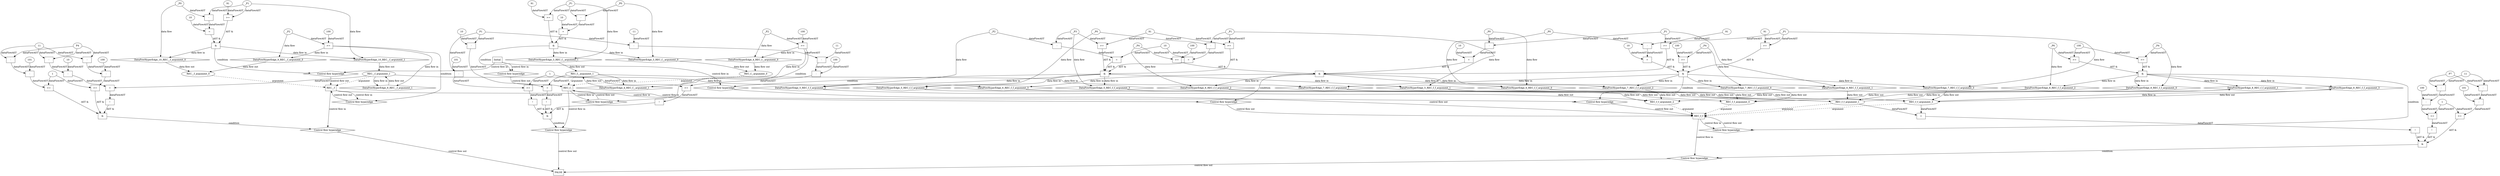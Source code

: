 digraph dag {
"REC__f" [label="REC__f" nodeName="REC__f" class=cfn  shape="rect"];
"REC_f_" [label="REC_f_" nodeName="REC_f_" class=cfn  shape="rect"];
"REC_f_f" [label="REC_f_f" nodeName="REC_f_f" class=cfn  shape="rect"];
FALSE [label="FALSE" nodeName=FALSE class=cfn  shape="rect"];
Initial [label="Initial" nodeName=Initial class=cfn  shape="rect"];
ControlFowHyperEdge_0 [label="Control flow hyperedge" nodeName=ControlFowHyperEdge_0 class=controlFlowHyperEdge shape="diamond"];
"REC_f_f" -> ControlFowHyperEdge_0 [label="control flow in"]
ControlFowHyperEdge_0 -> "FALSE" [label="control flow out"]
ControlFowHyperEdge_1 [label="Control flow hyperedge" nodeName=ControlFowHyperEdge_1 class=controlFlowHyperEdge shape="diamond"];
"REC_f_" -> ControlFowHyperEdge_1 [label="control flow in"]
ControlFowHyperEdge_1 -> "FALSE" [label="control flow out"]
ControlFowHyperEdge_2 [label="Control flow hyperedge" nodeName=ControlFowHyperEdge_2 class=controlFlowHyperEdge shape="diamond"];
"REC__f" -> ControlFowHyperEdge_2 [label="control flow in"]
ControlFowHyperEdge_2 -> "FALSE" [label="control flow out"]
ControlFowHyperEdge_3 [label="Control flow hyperedge" nodeName=ControlFowHyperEdge_3 class=controlFlowHyperEdge shape="diamond"];
"Initial" -> ControlFowHyperEdge_3 [label="control flow in"]
ControlFowHyperEdge_3 -> "REC_f_" [label="control flow out"]
ControlFowHyperEdge_4 [label="Control flow hyperedge" nodeName=ControlFowHyperEdge_4 class=controlFlowHyperEdge shape="diamond"];
"REC_f_" -> ControlFowHyperEdge_4 [label="control flow in"]
ControlFowHyperEdge_4 -> "REC_f_" [label="control flow out"]
ControlFowHyperEdge_5 [label="Control flow hyperedge" nodeName=ControlFowHyperEdge_5 class=controlFlowHyperEdge shape="diamond"];
"Initial" -> ControlFowHyperEdge_5 [label="control flow in"]
ControlFowHyperEdge_5 -> "REC_f_f" [label="control flow out"]
ControlFowHyperEdge_6 [label="Control flow hyperedge" nodeName=ControlFowHyperEdge_6 class=controlFlowHyperEdge shape="diamond"];
"REC__f" -> ControlFowHyperEdge_6 [label="control flow in"]
ControlFowHyperEdge_6 -> "REC_f_f" [label="control flow out"]
ControlFowHyperEdge_7 [label="Control flow hyperedge" nodeName=ControlFowHyperEdge_7 class=controlFlowHyperEdge shape="diamond"];
"REC_f_" -> ControlFowHyperEdge_7 [label="control flow in"]
ControlFowHyperEdge_7 -> "REC_f_f" [label="control flow out"]
ControlFowHyperEdge_8 [label="Control flow hyperedge" nodeName=ControlFowHyperEdge_8 class=controlFlowHyperEdge shape="diamond"];
"REC_f_f" -> ControlFowHyperEdge_8 [label="control flow in"]
ControlFowHyperEdge_8 -> "REC_f_f" [label="control flow out"]
ControlFowHyperEdge_9 [label="Control flow hyperedge" nodeName=ControlFowHyperEdge_9 class=controlFlowHyperEdge shape="diamond"];
"REC__f" -> ControlFowHyperEdge_9 [label="control flow in"]
ControlFowHyperEdge_9 -> "REC__f" [label="control flow out"]
ControlFowHyperEdge_10 [label="Control flow hyperedge" nodeName=ControlFowHyperEdge_10 class=controlFlowHyperEdge shape="diamond"];
"Initial" -> ControlFowHyperEdge_10 [label="control flow in"]
ControlFowHyperEdge_10 -> "REC__f" [label="control flow out"]
"REC_f_f_argument_0" [label="REC_f_f_argument_0" nodeName=argument0 class=argument  head="REC_f_f" shape="oval"];
"REC_f_f_argument_0" -> "REC_f_f"[label="argument" style="dashed"]
"REC_f_f_argument_1" [label="REC_f_f_argument_1" nodeName=argument1 class=argument  head="REC_f_f" shape="oval"];
"REC_f_f_argument_1" -> "REC_f_f"[label="argument" style="dashed"]
"REC_f_f_argument_2" [label="REC_f_f_argument_2" nodeName=argument2 class=argument  head="REC_f_f" shape="oval"];
"REC_f_f_argument_2" -> "REC_f_f"[label="argument" style="dashed"]
"REC_f_f_argument_3" [label="REC_f_f_argument_3" nodeName=argument3 class=argument  head="REC_f_f" shape="oval"];
"REC_f_f_argument_3" -> "REC_f_f"[label="argument" style="dashed"]
"REC_f__argument_0" [label="REC_f__argument_0" nodeName=argument0 class=argument  head="REC_f_" shape="oval"];
"REC_f__argument_0" -> "REC_f_"[label="argument" style="dashed"]
"REC_f__argument_1" [label="REC_f__argument_1" nodeName=argument1 class=argument  head="REC_f_" shape="oval"];
"REC_f__argument_1" -> "REC_f_"[label="argument" style="dashed"]
"REC__f_argument_0" [label="REC__f_argument_0" nodeName=argument0 class=argument  head="REC__f" shape="oval"];
"REC__f_argument_0" -> "REC__f"[label="argument" style="dashed"]
"REC__f_argument_1" [label="REC__f_argument_1" nodeName=argument1 class=argument  head="REC__f" shape="oval"];
"REC__f_argument_1" -> "REC__f"[label="argument" style="dashed"]

"xxxFALSE___REC_f_f_0xxx_and" [label="&" nodeName="xxxFALSE___REC_f_f_0xxx_and" class=Operator shape="rect"];
"xxxFALSE___REC_f_f_0xxxguard_0_node_0" [label="!" nodeName="xxxFALSE___REC_f_f_0xxxguard_0_node_0" class=Operator shape="rect"];
"xxxFALSE___REC_f_f_0xxxguard_0_node_1" [label="=" nodeName="xxxFALSE___REC_f_f_0xxxguard_0_node_1" class=Operator  shape="rect"];
"xxxFALSE___REC_f_f_0xxxguard_0_node_1" -> "xxxFALSE___REC_f_f_0xxxguard_0_node_0"[label="dataFlowAST"]
"REC_f_f_argument_1" -> "xxxFALSE___REC_f_f_0xxxguard_0_node_1"[label="dataFlowAST"]
"REC_f_f_argument_3" -> "xxxFALSE___REC_f_f_0xxxguard_0_node_1"[label="dataFlowAST"]

"xxxFALSE___REC_f_f_0xxxguard_0_node_0" -> "xxxFALSE___REC_f_f_0xxx_and" [label="AST &"];
"xxxFALSE___REC_f_f_0xxxguard1_node_0" [label=">=" nodeName="xxxFALSE___REC_f_f_0xxxguard1_node_0" class=Operator  shape="rect"];
"xxxFALSE___REC_f_f_0xxxguard1_node_1" [label="-" nodeName="xxxFALSE___REC_f_f_0xxxguard1_node_1" class= Operator shape="rect"];
"xxxFALSE___REC_f_f_0xxxguard1_node_2" [label="101" nodeName="xxxFALSE___REC_f_f_0xxxguard1_node_2" class=Literal ];
"xxxFALSE___REC_f_f_0xxxguard1_node_3" [label="-" nodeName="xxxFALSE___REC_f_f_0xxxguard1_node_3" class= Operator shape="rect"];
"xxxFALSE___REC_f_f_0xxxguard1_node_4" [label="P7" nodeName="xxxFALSE___REC_f_f_0xxxguard1_node_4" class=Constant ];
"xxxFALSE___REC_f_f_0xxxguard1_node_5" [label="11" nodeName="xxxFALSE___REC_f_f_0xxxguard1_node_5" class=Literal ];
"xxxFALSE___REC_f_f_0xxxguard1_node_6" [label="1" nodeName="xxxFALSE___REC_f_f_0xxxguard1_node_6" class=Literal ];
"xxxFALSE___REC_f_f_0xxxguard1_node_1" -> "xxxFALSE___REC_f_f_0xxxguard1_node_0"[label="dataFlowAST"]
"xxxFALSE___REC_f_f_0xxxguard1_node_6" -> "xxxFALSE___REC_f_f_0xxxguard1_node_0"[label="dataFlowAST"]
"xxxFALSE___REC_f_f_0xxxguard1_node_2" -> "xxxFALSE___REC_f_f_0xxxguard1_node_1"[label="dataFlowAST"]
"xxxFALSE___REC_f_f_0xxxguard1_node_3" -> "xxxFALSE___REC_f_f_0xxxguard1_node_1"[label="dataFlowAST"]
"xxxFALSE___REC_f_f_0xxxguard1_node_4" -> "xxxFALSE___REC_f_f_0xxxguard1_node_3"[label="dataFlowAST"]
"xxxFALSE___REC_f_f_0xxxguard1_node_5" -> "xxxFALSE___REC_f_f_0xxxguard1_node_3"[label="dataFlowAST"]

"xxxFALSE___REC_f_f_0xxxguard1_node_0" -> "xxxFALSE___REC_f_f_0xxx_and" [label="AST &"];
"xxxFALSE___REC_f_f_0xxxguard2_node_0" [label="!" nodeName="xxxFALSE___REC_f_f_0xxxguard2_node_0" class=Operator shape="rect"];
"xxxFALSE___REC_f_f_0xxxguard2_node_1" [label=">=" nodeName="xxxFALSE___REC_f_f_0xxxguard2_node_1" class=Operator  shape="rect"];
"xxxFALSE___REC_f_f_0xxxguard2_node_2" [label="-" nodeName="xxxFALSE___REC_f_f_0xxxguard2_node_2" class= Operator shape="rect"];
"xxxFALSE___REC_f_f_0xxxguard2_node_3" [label="-" nodeName="xxxFALSE___REC_f_f_0xxxguard2_node_3" class= Operator shape="rect"];
"xxxFALSE___REC_f_f_0xxxguard2_node_6" [label="100" nodeName="xxxFALSE___REC_f_f_0xxxguard2_node_6" class=Literal ];
"xxxFALSE___REC_f_f_0xxxguard2_node_1" -> "xxxFALSE___REC_f_f_0xxxguard2_node_0"[label="dataFlowAST"]
"xxxFALSE___REC_f_f_0xxxguard2_node_2" -> "xxxFALSE___REC_f_f_0xxxguard2_node_1"[label="dataFlowAST"]
"xxxFALSE___REC_f_f_0xxxguard1_node_6" -> "xxxFALSE___REC_f_f_0xxxguard2_node_1"[label="dataFlowAST"]
"xxxFALSE___REC_f_f_0xxxguard2_node_3" -> "xxxFALSE___REC_f_f_0xxxguard2_node_2"[label="dataFlowAST"]
"xxxFALSE___REC_f_f_0xxxguard2_node_6" -> "xxxFALSE___REC_f_f_0xxxguard2_node_2"[label="dataFlowAST"]
"xxxFALSE___REC_f_f_0xxxguard1_node_4" -> "xxxFALSE___REC_f_f_0xxxguard2_node_3"[label="dataFlowAST"]
"xxxFALSE___REC_f_f_0xxxguard1_node_5" -> "xxxFALSE___REC_f_f_0xxxguard2_node_3"[label="dataFlowAST"]

"xxxFALSE___REC_f_f_0xxxguard2_node_0" -> "xxxFALSE___REC_f_f_0xxx_and" [label="AST &"];
"xxxFALSE___REC_f_f_0xxx_and" -> "ControlFowHyperEdge_0" [label="condition"];
"xxxFALSE___REC_f__1xxx_and" [label="&" nodeName="xxxFALSE___REC_f__1xxx_and" class=Operator shape="rect"];
"xxxFALSE___REC_f__1xxxguard_0_node_0" [label="!" nodeName="xxxFALSE___REC_f__1xxxguard_0_node_0" class=Operator shape="rect"];
"xxxFALSE___REC_f__1xxxguard_0_node_1" [label="=" nodeName="xxxFALSE___REC_f__1xxxguard_0_node_1" class=Operator  shape="rect"];
"xxxFALSE___REC_f__1xxxguard_0_node_3" [label="-" nodeName="xxxFALSE___REC_f__1xxxguard_0_node_3" class= Operator shape="rect"];
"xxxFALSE___REC_f__1xxxguard_0_node_4" [label="P1" nodeName="xxxFALSE___REC_f__1xxxguard_0_node_4" class=Constant ];
"xxxFALSE___REC_f__1xxxguard_0_node_5" [label="10" nodeName="xxxFALSE___REC_f__1xxxguard_0_node_5" class=Literal ];
"xxxFALSE___REC_f__1xxxguard_0_node_1" -> "xxxFALSE___REC_f__1xxxguard_0_node_0"[label="dataFlowAST"]
"REC_f__argument_1" -> "xxxFALSE___REC_f__1xxxguard_0_node_1"[label="dataFlowAST"]
"xxxFALSE___REC_f__1xxxguard_0_node_3" -> "xxxFALSE___REC_f__1xxxguard_0_node_1"[label="dataFlowAST"]
"xxxFALSE___REC_f__1xxxguard_0_node_4" -> "xxxFALSE___REC_f__1xxxguard_0_node_3"[label="dataFlowAST"]
"xxxFALSE___REC_f__1xxxguard_0_node_5" -> "xxxFALSE___REC_f__1xxxguard_0_node_3"[label="dataFlowAST"]

"xxxFALSE___REC_f__1xxxguard_0_node_0" -> "xxxFALSE___REC_f__1xxx_and" [label="AST &"];
"xxxFALSE___REC_f__1xxxguard1_node_0" [label="!" nodeName="xxxFALSE___REC_f__1xxxguard1_node_0" class=Operator shape="rect"];
"xxxFALSE___REC_f__1xxxguard1_node_1" [label=">=" nodeName="xxxFALSE___REC_f__1xxxguard1_node_1" class=Operator  shape="rect"];
"xxxFALSE___REC_f__1xxxguard1_node_2" [label="-" nodeName="xxxFALSE___REC_f__1xxxguard1_node_2" class= Operator shape="rect"];
"xxxFALSE___REC_f__1xxxguard1_node_3" [label="101" nodeName="xxxFALSE___REC_f__1xxxguard1_node_3" class=Literal ];
"xxxFALSE___REC_f__1xxxguard1_node_5" [label="1" nodeName="xxxFALSE___REC_f__1xxxguard1_node_5" class=Literal ];
"xxxFALSE___REC_f__1xxxguard1_node_1" -> "xxxFALSE___REC_f__1xxxguard1_node_0"[label="dataFlowAST"]
"xxxFALSE___REC_f__1xxxguard1_node_2" -> "xxxFALSE___REC_f__1xxxguard1_node_1"[label="dataFlowAST"]
"xxxFALSE___REC_f__1xxxguard1_node_5" -> "xxxFALSE___REC_f__1xxxguard1_node_1"[label="dataFlowAST"]
"xxxFALSE___REC_f__1xxxguard1_node_3" -> "xxxFALSE___REC_f__1xxxguard1_node_2"[label="dataFlowAST"]
"xxxFALSE___REC_f__1xxxguard_0_node_4" -> "xxxFALSE___REC_f__1xxxguard1_node_2"[label="dataFlowAST"]

"xxxFALSE___REC_f__1xxxguard1_node_0" -> "xxxFALSE___REC_f__1xxx_and" [label="AST &"];
"xxxFALSE___REC_f__1xxxguard2_node_0" [label="!" nodeName="xxxFALSE___REC_f__1xxxguard2_node_0" class=Operator shape="rect"];
"xxxFALSE___REC_f__1xxxguard2_node_1" [label=">=" nodeName="xxxFALSE___REC_f__1xxxguard2_node_1" class=Operator  shape="rect"];
"xxxFALSE___REC_f__1xxxguard2_node_2" [label="-" nodeName="xxxFALSE___REC_f__1xxxguard2_node_2" class= Operator shape="rect"];
"xxxFALSE___REC_f__1xxxguard2_node_3" [label="-" nodeName="xxxFALSE___REC_f__1xxxguard2_node_3" class= Operator shape="rect"];
"xxxFALSE___REC_f__1xxxguard2_node_4" [label="-" nodeName="xxxFALSE___REC_f__1xxxguard2_node_4" class= Operator shape="rect"];
"xxxFALSE___REC_f__1xxxguard2_node_6" [label="-11" nodeName="xxxFALSE___REC_f__1xxxguard2_node_6" class=Literal ];
"xxxFALSE___REC_f__1xxxguard2_node_7" [label="11" nodeName="xxxFALSE___REC_f__1xxxguard2_node_7" class=Literal ];
"xxxFALSE___REC_f__1xxxguard2_node_8" [label="100" nodeName="xxxFALSE___REC_f__1xxxguard2_node_8" class=Literal ];
"xxxFALSE___REC_f__1xxxguard2_node_1" -> "xxxFALSE___REC_f__1xxxguard2_node_0"[label="dataFlowAST"]
"xxxFALSE___REC_f__1xxxguard2_node_2" -> "xxxFALSE___REC_f__1xxxguard2_node_1"[label="dataFlowAST"]
"xxxFALSE___REC_f__1xxxguard1_node_5" -> "xxxFALSE___REC_f__1xxxguard2_node_1"[label="dataFlowAST"]
"xxxFALSE___REC_f__1xxxguard2_node_3" -> "xxxFALSE___REC_f__1xxxguard2_node_2"[label="dataFlowAST"]
"xxxFALSE___REC_f__1xxxguard2_node_8" -> "xxxFALSE___REC_f__1xxxguard2_node_2"[label="dataFlowAST"]
"xxxFALSE___REC_f__1xxxguard2_node_4" -> "xxxFALSE___REC_f__1xxxguard2_node_3"[label="dataFlowAST"]
"xxxFALSE___REC_f__1xxxguard2_node_7" -> "xxxFALSE___REC_f__1xxxguard2_node_3"[label="dataFlowAST"]
"xxxFALSE___REC_f__1xxxguard_0_node_4" -> "xxxFALSE___REC_f__1xxxguard2_node_4"[label="dataFlowAST"]
"xxxFALSE___REC_f__1xxxguard2_node_6" -> "xxxFALSE___REC_f__1xxxguard2_node_4"[label="dataFlowAST"]

"xxxFALSE___REC_f__1xxxguard2_node_0" -> "xxxFALSE___REC_f__1xxx_and" [label="AST &"];
"xxxFALSE___REC_f__1xxx_and" -> "ControlFowHyperEdge_1" [label="condition"];
"xxxFALSE___REC__f_2xxx_and" [label="&" nodeName="xxxFALSE___REC__f_2xxx_and" class=Operator shape="rect"];
"xxxFALSE___REC__f_2xxxguard_0_node_0" [label="!" nodeName="xxxFALSE___REC__f_2xxxguard_0_node_0" class=Operator shape="rect"];
"xxxFALSE___REC__f_2xxxguard_0_node_1" [label="=" nodeName="xxxFALSE___REC__f_2xxxguard_0_node_1" class=Operator  shape="rect"];
"xxxFALSE___REC__f_2xxxguard_0_node_2" [label="-" nodeName="xxxFALSE___REC__f_2xxxguard_0_node_2" class= Operator shape="rect"];
"xxxFALSE___REC__f_2xxxguard_0_node_3" [label="-" nodeName="xxxFALSE___REC__f_2xxxguard_0_node_3" class= Operator shape="rect"];
"xxxFALSE___REC__f_2xxxguard_0_node_4" [label="P4" nodeName="xxxFALSE___REC__f_2xxxguard_0_node_4" class=Constant ];
"xxxFALSE___REC__f_2xxxguard_0_node_5" [label="11" nodeName="xxxFALSE___REC__f_2xxxguard_0_node_5" class=Literal ];
"xxxFALSE___REC__f_2xxxguard_0_node_6" [label="10" nodeName="xxxFALSE___REC__f_2xxxguard_0_node_6" class=Literal ];
"xxxFALSE___REC__f_2xxxguard_0_node_1" -> "xxxFALSE___REC__f_2xxxguard_0_node_0"[label="dataFlowAST"]
"xxxFALSE___REC__f_2xxxguard_0_node_2" -> "xxxFALSE___REC__f_2xxxguard_0_node_1"[label="dataFlowAST"]
"REC__f_argument_1" -> "xxxFALSE___REC__f_2xxxguard_0_node_1"[label="dataFlowAST"]
"xxxFALSE___REC__f_2xxxguard_0_node_3" -> "xxxFALSE___REC__f_2xxxguard_0_node_2"[label="dataFlowAST"]
"xxxFALSE___REC__f_2xxxguard_0_node_6" -> "xxxFALSE___REC__f_2xxxguard_0_node_2"[label="dataFlowAST"]
"xxxFALSE___REC__f_2xxxguard_0_node_4" -> "xxxFALSE___REC__f_2xxxguard_0_node_3"[label="dataFlowAST"]
"xxxFALSE___REC__f_2xxxguard_0_node_5" -> "xxxFALSE___REC__f_2xxxguard_0_node_3"[label="dataFlowAST"]

"xxxFALSE___REC__f_2xxxguard_0_node_0" -> "xxxFALSE___REC__f_2xxx_and" [label="AST &"];
"xxxFALSE___REC__f_2xxxguard1_node_0" [label=">=" nodeName="xxxFALSE___REC__f_2xxxguard1_node_0" class=Operator  shape="rect"];
"xxxFALSE___REC__f_2xxxguard1_node_1" [label="-" nodeName="xxxFALSE___REC__f_2xxxguard1_node_1" class= Operator shape="rect"];
"xxxFALSE___REC__f_2xxxguard1_node_2" [label="101" nodeName="xxxFALSE___REC__f_2xxxguard1_node_2" class=Literal ];
"xxxFALSE___REC__f_2xxxguard1_node_3" [label="-" nodeName="xxxFALSE___REC__f_2xxxguard1_node_3" class= Operator shape="rect"];
"xxxFALSE___REC__f_2xxxguard1_node_6" [label="1" nodeName="xxxFALSE___REC__f_2xxxguard1_node_6" class=Literal ];
"xxxFALSE___REC__f_2xxxguard1_node_1" -> "xxxFALSE___REC__f_2xxxguard1_node_0"[label="dataFlowAST"]
"xxxFALSE___REC__f_2xxxguard1_node_6" -> "xxxFALSE___REC__f_2xxxguard1_node_0"[label="dataFlowAST"]
"xxxFALSE___REC__f_2xxxguard1_node_2" -> "xxxFALSE___REC__f_2xxxguard1_node_1"[label="dataFlowAST"]
"xxxFALSE___REC__f_2xxxguard1_node_3" -> "xxxFALSE___REC__f_2xxxguard1_node_1"[label="dataFlowAST"]
"xxxFALSE___REC__f_2xxxguard_0_node_4" -> "xxxFALSE___REC__f_2xxxguard1_node_3"[label="dataFlowAST"]
"xxxFALSE___REC__f_2xxxguard_0_node_5" -> "xxxFALSE___REC__f_2xxxguard1_node_3"[label="dataFlowAST"]

"xxxFALSE___REC__f_2xxxguard1_node_0" -> "xxxFALSE___REC__f_2xxx_and" [label="AST &"];
"xxxFALSE___REC__f_2xxxguard2_node_0" [label=">=" nodeName="xxxFALSE___REC__f_2xxxguard2_node_0" class=Operator  shape="rect"];
"xxxFALSE___REC__f_2xxxguard2_node_1" [label="-" nodeName="xxxFALSE___REC__f_2xxxguard2_node_1" class= Operator shape="rect"];
"xxxFALSE___REC__f_2xxxguard2_node_2" [label="-" nodeName="xxxFALSE___REC__f_2xxxguard2_node_2" class= Operator shape="rect"];
"xxxFALSE___REC__f_2xxxguard2_node_5" [label="100" nodeName="xxxFALSE___REC__f_2xxxguard2_node_5" class=Literal ];
"xxxFALSE___REC__f_2xxxguard2_node_1" -> "xxxFALSE___REC__f_2xxxguard2_node_0"[label="dataFlowAST"]
"xxxFALSE___REC__f_2xxxguard1_node_6" -> "xxxFALSE___REC__f_2xxxguard2_node_0"[label="dataFlowAST"]
"xxxFALSE___REC__f_2xxxguard2_node_2" -> "xxxFALSE___REC__f_2xxxguard2_node_1"[label="dataFlowAST"]
"xxxFALSE___REC__f_2xxxguard2_node_5" -> "xxxFALSE___REC__f_2xxxguard2_node_1"[label="dataFlowAST"]
"xxxFALSE___REC__f_2xxxguard_0_node_4" -> "xxxFALSE___REC__f_2xxxguard2_node_2"[label="dataFlowAST"]
"xxxFALSE___REC__f_2xxxguard_0_node_5" -> "xxxFALSE___REC__f_2xxxguard2_node_2"[label="dataFlowAST"]

"xxxFALSE___REC__f_2xxxguard2_node_0" -> "xxxFALSE___REC__f_2xxx_and" [label="AST &"];
"xxxFALSE___REC__f_2xxx_and" -> "ControlFowHyperEdge_2" [label="condition"];
"xxxREC_f____Initial_3xxx_and" [label="&" nodeName="xxxREC_f____Initial_3xxx_and" class=Operator shape="rect"];
"xxxREC_f____Initial_3xxxguard_0_node_0" [label=">=" nodeName="xxxREC_f____Initial_3xxxguard_0_node_0" class=Operator  shape="rect"];
"xxxREC_f____Initial_3xxxguard_0_node_2" [label="91" nodeName="xxxREC_f____Initial_3xxxguard_0_node_2" class=Literal ];
"xxxREC_f____Initial_3xxxdataFlow1_node_0" -> "xxxREC_f____Initial_3xxxguard_0_node_0"[label="dataFlowAST"]
"xxxREC_f____Initial_3xxxguard_0_node_2" -> "xxxREC_f____Initial_3xxxguard_0_node_0"[label="dataFlowAST"]

"xxxREC_f____Initial_3xxxguard_0_node_0" -> "xxxREC_f____Initial_3xxx_and" [label="AST &"];
"xxxREC_f____Initial_3xxxguard1_node_0" [label="=" nodeName="xxxREC_f____Initial_3xxxguard1_node_0" class=Operator  shape="rect"];
"xxxREC_f____Initial_3xxxguard1_node_1" [label="-" nodeName="xxxREC_f____Initial_3xxxguard1_node_1" class= Operator shape="rect"];
"xxxREC_f____Initial_3xxxguard1_node_4" [label="10" nodeName="xxxREC_f____Initial_3xxxguard1_node_4" class=Literal ];
"xxxREC_f____Initial_3xxxguard1_node_1" -> "xxxREC_f____Initial_3xxxguard1_node_0"[label="dataFlowAST"]
"xxxREC_f____Initial_3xxxguard1_node_4" -> "xxxREC_f____Initial_3xxxguard1_node_0"[label="dataFlowAST"]
"xxxREC_f____Initial_3xxxdataFlow_0_node_0" -> "xxxREC_f____Initial_3xxxguard1_node_1"[label="dataFlowAST"]
"xxxREC_f____Initial_3xxxdataFlow1_node_0" -> "xxxREC_f____Initial_3xxxguard1_node_1"[label="dataFlowAST"]

"xxxREC_f____Initial_3xxxguard1_node_0" -> "xxxREC_f____Initial_3xxx_and" [label="AST &"];
"xxxREC_f____Initial_3xxx_and" -> "ControlFowHyperEdge_3" [label="condition"];
"xxxREC_f____Initial_3xxxdataFlow_0_node_0" [label="_P0" nodeName="xxxREC_f____Initial_3xxxdataFlow_0_node_0" class=Constant ];

"xxxREC_f____Initial_3xxxdataFlow_0_node_0" -> "DataFowHyperEdge_3_REC_f__argument_0" [label="data flow"];
"xxxREC_f____Initial_3xxxdataFlow1_node_0" [label="_P1" nodeName="xxxREC_f____Initial_3xxxdataFlow1_node_0" class=Constant ];

"xxxREC_f____Initial_3xxxdataFlow1_node_0" -> "DataFowHyperEdge_3_REC_f__argument_1" [label="data flow"];
"xxxREC_f____REC_f__4xxxguard_0_node_0" [label=">=" nodeName="xxxREC_f____REC_f__4xxxguard_0_node_0" class=Operator  shape="rect"];
"xxxREC_f____REC_f__4xxxguard_0_node_1" [label="100" nodeName="xxxREC_f____REC_f__4xxxguard_0_node_1" class=Literal ];
"xxxREC_f____REC_f__4xxxguard_0_node_1" -> "xxxREC_f____REC_f__4xxxguard_0_node_0"[label="dataFlowAST"]
"xxxREC_f____REC_f__4xxxdataFlow_0_node_0" -> "xxxREC_f____REC_f__4xxxguard_0_node_0"[label="dataFlowAST"]

"xxxREC_f____REC_f__4xxxguard_0_node_0" -> "ControlFowHyperEdge_4" [label="condition"];
"xxxREC_f____REC_f__4xxxdataFlow_0_node_0" [label="_P2" nodeName="xxxREC_f____REC_f__4xxxdataFlow_0_node_0" class=Constant ];

"xxxREC_f____REC_f__4xxxdataFlow_0_node_0" -> "DataFowHyperEdge_4_REC_f__argument_0" [label="data flow"];
"xxxREC_f_f___Initial_5xxx_and" [label="&" nodeName="xxxREC_f_f___Initial_5xxx_and" class=Operator shape="rect"];
"xxxREC_f_f___Initial_5xxxguard_0_node_0" [label=">=" nodeName="xxxREC_f_f___Initial_5xxxguard_0_node_0" class=Operator  shape="rect"];
"xxxREC_f_f___Initial_5xxxguard_0_node_2" [label="91" nodeName="xxxREC_f_f___Initial_5xxxguard_0_node_2" class=Literal ];
"xxxREC_f_f___Initial_5xxxdataFlow3_node_0" -> "xxxREC_f_f___Initial_5xxxguard_0_node_0"[label="dataFlowAST"]
"xxxREC_f_f___Initial_5xxxguard_0_node_2" -> "xxxREC_f_f___Initial_5xxxguard_0_node_0"[label="dataFlowAST"]

"xxxREC_f_f___Initial_5xxxguard_0_node_0" -> "xxxREC_f_f___Initial_5xxx_and" [label="AST &"];
"xxxREC_f_f___Initial_5xxxguard1_node_0" [label=">=" nodeName="xxxREC_f_f___Initial_5xxxguard1_node_0" class=Operator  shape="rect"];
"xxxREC_f_f___Initial_5xxxdataFlow1_node_0" -> "xxxREC_f_f___Initial_5xxxguard1_node_0"[label="dataFlowAST"]
"xxxREC_f_f___Initial_5xxxguard_0_node_2" -> "xxxREC_f_f___Initial_5xxxguard1_node_0"[label="dataFlowAST"]

"xxxREC_f_f___Initial_5xxxguard1_node_0" -> "xxxREC_f_f___Initial_5xxx_and" [label="AST &"];
"xxxREC_f_f___Initial_5xxxguard2_node_0" [label="=" nodeName="xxxREC_f_f___Initial_5xxxguard2_node_0" class=Operator  shape="rect"];
"xxxREC_f_f___Initial_5xxxguard2_node_1" [label="-" nodeName="xxxREC_f_f___Initial_5xxxguard2_node_1" class= Operator shape="rect"];
"xxxREC_f_f___Initial_5xxxguard2_node_4" [label="10" nodeName="xxxREC_f_f___Initial_5xxxguard2_node_4" class=Literal ];
"xxxREC_f_f___Initial_5xxxguard2_node_1" -> "xxxREC_f_f___Initial_5xxxguard2_node_0"[label="dataFlowAST"]
"xxxREC_f_f___Initial_5xxxguard2_node_4" -> "xxxREC_f_f___Initial_5xxxguard2_node_0"[label="dataFlowAST"]
"xxxREC_f_f___Initial_5xxxdataFlow_0_node_0" -> "xxxREC_f_f___Initial_5xxxguard2_node_1"[label="dataFlowAST"]
"xxxREC_f_f___Initial_5xxxdataFlow1_node_0" -> "xxxREC_f_f___Initial_5xxxguard2_node_1"[label="dataFlowAST"]

"xxxREC_f_f___Initial_5xxxguard2_node_0" -> "xxxREC_f_f___Initial_5xxx_and" [label="AST &"];
"xxxREC_f_f___Initial_5xxxguard3_node_0" [label="=" nodeName="xxxREC_f_f___Initial_5xxxguard3_node_0" class=Operator  shape="rect"];
"xxxREC_f_f___Initial_5xxxguard3_node_1" [label="-" nodeName="xxxREC_f_f___Initial_5xxxguard3_node_1" class= Operator shape="rect"];
"xxxREC_f_f___Initial_5xxxguard3_node_1" -> "xxxREC_f_f___Initial_5xxxguard3_node_0"[label="dataFlowAST"]
"xxxREC_f_f___Initial_5xxxguard2_node_4" -> "xxxREC_f_f___Initial_5xxxguard3_node_0"[label="dataFlowAST"]
"xxxREC_f_f___Initial_5xxxdataFlow2_node_0" -> "xxxREC_f_f___Initial_5xxxguard3_node_1"[label="dataFlowAST"]
"xxxREC_f_f___Initial_5xxxdataFlow3_node_0" -> "xxxREC_f_f___Initial_5xxxguard3_node_1"[label="dataFlowAST"]

"xxxREC_f_f___Initial_5xxxguard3_node_0" -> "xxxREC_f_f___Initial_5xxx_and" [label="AST &"];
"xxxREC_f_f___Initial_5xxx_and" -> "ControlFowHyperEdge_5" [label="condition"];
"xxxREC_f_f___Initial_5xxxdataFlow_0_node_0" [label="_P0" nodeName="xxxREC_f_f___Initial_5xxxdataFlow_0_node_0" class=Constant ];

"xxxREC_f_f___Initial_5xxxdataFlow_0_node_0" -> "DataFowHyperEdge_5_REC_f_f_argument_0" [label="data flow"];
"xxxREC_f_f___Initial_5xxxdataFlow1_node_0" [label="_P1" nodeName="xxxREC_f_f___Initial_5xxxdataFlow1_node_0" class=Constant ];

"xxxREC_f_f___Initial_5xxxdataFlow1_node_0" -> "DataFowHyperEdge_5_REC_f_f_argument_1" [label="data flow"];
"xxxREC_f_f___Initial_5xxxdataFlow2_node_0" [label="_P2" nodeName="xxxREC_f_f___Initial_5xxxdataFlow2_node_0" class=Constant ];

"xxxREC_f_f___Initial_5xxxdataFlow2_node_0" -> "DataFowHyperEdge_5_REC_f_f_argument_2" [label="data flow"];
"xxxREC_f_f___Initial_5xxxdataFlow3_node_0" [label="_P3" nodeName="xxxREC_f_f___Initial_5xxxdataFlow3_node_0" class=Constant ];

"xxxREC_f_f___Initial_5xxxdataFlow3_node_0" -> "DataFowHyperEdge_5_REC_f_f_argument_3" [label="data flow"];
"xxxREC_f_f___REC__f_6xxx_and" [label="&" nodeName="xxxREC_f_f___REC__f_6xxx_and" class=Operator shape="rect"];
"xxxREC_f_f___REC__f_6xxxguard_0_node_0" [label=">=" nodeName="xxxREC_f_f___REC__f_6xxxguard_0_node_0" class=Operator  shape="rect"];
"xxxREC_f_f___REC__f_6xxxguard_0_node_1" [label="100" nodeName="xxxREC_f_f___REC__f_6xxxguard_0_node_1" class=Literal ];
"xxxREC_f_f___REC__f_6xxxguard_0_node_1" -> "xxxREC_f_f___REC__f_6xxxguard_0_node_0"[label="dataFlowAST"]
"xxxREC_f_f___REC__f_6xxxdataFlow2_node_0" -> "xxxREC_f_f___REC__f_6xxxguard_0_node_0"[label="dataFlowAST"]

"xxxREC_f_f___REC__f_6xxxguard_0_node_0" -> "xxxREC_f_f___REC__f_6xxx_and" [label="AST &"];
"xxxREC_f_f___REC__f_6xxxguard1_node_0" [label=">=" nodeName="xxxREC_f_f___REC__f_6xxxguard1_node_0" class=Operator  shape="rect"];
"xxxREC_f_f___REC__f_6xxxguard1_node_2" [label="91" nodeName="xxxREC_f_f___REC__f_6xxxguard1_node_2" class=Literal ];
"xxxREC_f_f___REC__f_6xxxdataFlow1_node_0" -> "xxxREC_f_f___REC__f_6xxxguard1_node_0"[label="dataFlowAST"]
"xxxREC_f_f___REC__f_6xxxguard1_node_2" -> "xxxREC_f_f___REC__f_6xxxguard1_node_0"[label="dataFlowAST"]

"xxxREC_f_f___REC__f_6xxxguard1_node_0" -> "xxxREC_f_f___REC__f_6xxx_and" [label="AST &"];
"xxxREC_f_f___REC__f_6xxxguard2_node_0" [label="=" nodeName="xxxREC_f_f___REC__f_6xxxguard2_node_0" class=Operator  shape="rect"];
"xxxREC_f_f___REC__f_6xxxguard2_node_1" [label="-" nodeName="xxxREC_f_f___REC__f_6xxxguard2_node_1" class= Operator shape="rect"];
"xxxREC_f_f___REC__f_6xxxguard2_node_4" [label="10" nodeName="xxxREC_f_f___REC__f_6xxxguard2_node_4" class=Literal ];
"xxxREC_f_f___REC__f_6xxxguard2_node_1" -> "xxxREC_f_f___REC__f_6xxxguard2_node_0"[label="dataFlowAST"]
"xxxREC_f_f___REC__f_6xxxguard2_node_4" -> "xxxREC_f_f___REC__f_6xxxguard2_node_0"[label="dataFlowAST"]
"xxxREC_f_f___REC__f_6xxxdataFlow_0_node_0" -> "xxxREC_f_f___REC__f_6xxxguard2_node_1"[label="dataFlowAST"]
"xxxREC_f_f___REC__f_6xxxdataFlow1_node_0" -> "xxxREC_f_f___REC__f_6xxxguard2_node_1"[label="dataFlowAST"]

"xxxREC_f_f___REC__f_6xxxguard2_node_0" -> "xxxREC_f_f___REC__f_6xxx_and" [label="AST &"];
"xxxREC_f_f___REC__f_6xxx_and" -> "ControlFowHyperEdge_6" [label="condition"];
"xxxREC_f_f___REC__f_6xxxdataFlow_0_node_0" [label="_P0" nodeName="xxxREC_f_f___REC__f_6xxxdataFlow_0_node_0" class=Constant ];

"xxxREC_f_f___REC__f_6xxxdataFlow_0_node_0" -> "DataFowHyperEdge_6_REC_f_f_argument_0" [label="data flow"];
"xxxREC_f_f___REC__f_6xxxdataFlow1_node_0" [label="_P1" nodeName="xxxREC_f_f___REC__f_6xxxdataFlow1_node_0" class=Constant ];

"xxxREC_f_f___REC__f_6xxxdataFlow1_node_0" -> "DataFowHyperEdge_6_REC_f_f_argument_1" [label="data flow"];
"xxxREC_f_f___REC__f_6xxxdataFlow2_node_0" [label="_P4" nodeName="xxxREC_f_f___REC__f_6xxxdataFlow2_node_0" class=Constant ];

"xxxREC_f_f___REC__f_6xxxdataFlow2_node_0" -> "DataFowHyperEdge_6_REC_f_f_argument_2" [label="data flow"];
"xxxREC_f_f___REC_f__7xxx_and" [label="&" nodeName="xxxREC_f_f___REC_f__7xxx_and" class=Operator shape="rect"];
"xxxREC_f_f___REC_f__7xxxguard_0_node_0" [label=">=" nodeName="xxxREC_f_f___REC_f__7xxxguard_0_node_0" class=Operator  shape="rect"];
"xxxREC_f_f___REC_f__7xxxguard_0_node_2" [label="91" nodeName="xxxREC_f_f___REC_f__7xxxguard_0_node_2" class=Literal ];
"xxxREC_f_f___REC_f__7xxxdataFlow2_node_0" -> "xxxREC_f_f___REC_f__7xxxguard_0_node_0"[label="dataFlowAST"]
"xxxREC_f_f___REC_f__7xxxguard_0_node_2" -> "xxxREC_f_f___REC_f__7xxxguard_0_node_0"[label="dataFlowAST"]

"xxxREC_f_f___REC_f__7xxxguard_0_node_0" -> "xxxREC_f_f___REC_f__7xxx_and" [label="AST &"];
"xxxREC_f_f___REC_f__7xxxguard1_node_0" [label=">=" nodeName="xxxREC_f_f___REC_f__7xxxguard1_node_0" class=Operator  shape="rect"];
"xxxREC_f_f___REC_f__7xxxguard1_node_1" [label="100" nodeName="xxxREC_f_f___REC_f__7xxxguard1_node_1" class=Literal ];
"xxxREC_f_f___REC_f__7xxxguard1_node_1" -> "xxxREC_f_f___REC_f__7xxxguard1_node_0"[label="dataFlowAST"]
"xxxREC_f_f___REC_f__7xxxdataFlow_0_node_0" -> "xxxREC_f_f___REC_f__7xxxguard1_node_0"[label="dataFlowAST"]

"xxxREC_f_f___REC_f__7xxxguard1_node_0" -> "xxxREC_f_f___REC_f__7xxx_and" [label="AST &"];
"xxxREC_f_f___REC_f__7xxxguard2_node_0" [label="=" nodeName="xxxREC_f_f___REC_f__7xxxguard2_node_0" class=Operator  shape="rect"];
"xxxREC_f_f___REC_f__7xxxguard2_node_1" [label="-" nodeName="xxxREC_f_f___REC_f__7xxxguard2_node_1" class= Operator shape="rect"];
"xxxREC_f_f___REC_f__7xxxguard2_node_4" [label="10" nodeName="xxxREC_f_f___REC_f__7xxxguard2_node_4" class=Literal ];
"xxxREC_f_f___REC_f__7xxxguard2_node_1" -> "xxxREC_f_f___REC_f__7xxxguard2_node_0"[label="dataFlowAST"]
"xxxREC_f_f___REC_f__7xxxguard2_node_4" -> "xxxREC_f_f___REC_f__7xxxguard2_node_0"[label="dataFlowAST"]
"xxxREC_f_f___REC_f__7xxxdataFlow1_node_0" -> "xxxREC_f_f___REC_f__7xxxguard2_node_1"[label="dataFlowAST"]
"xxxREC_f_f___REC_f__7xxxdataFlow2_node_0" -> "xxxREC_f_f___REC_f__7xxxguard2_node_1"[label="dataFlowAST"]

"xxxREC_f_f___REC_f__7xxxguard2_node_0" -> "xxxREC_f_f___REC_f__7xxx_and" [label="AST &"];
"xxxREC_f_f___REC_f__7xxx_and" -> "ControlFowHyperEdge_7" [label="condition"];
"xxxREC_f_f___REC_f__7xxxdataFlow_0_node_0" [label="_P4" nodeName="xxxREC_f_f___REC_f__7xxxdataFlow_0_node_0" class=Constant ];

"xxxREC_f_f___REC_f__7xxxdataFlow_0_node_0" -> "DataFowHyperEdge_7_REC_f_f_argument_0" [label="data flow"];
"xxxREC_f_f___REC_f__7xxxdataFlow1_node_0" [label="_P0" nodeName="xxxREC_f_f___REC_f__7xxxdataFlow1_node_0" class=Constant ];

"xxxREC_f_f___REC_f__7xxxdataFlow1_node_0" -> "DataFowHyperEdge_7_REC_f_f_argument_2" [label="data flow"];
"xxxREC_f_f___REC_f__7xxxdataFlow2_node_0" [label="_P1" nodeName="xxxREC_f_f___REC_f__7xxxdataFlow2_node_0" class=Constant ];

"xxxREC_f_f___REC_f__7xxxdataFlow2_node_0" -> "DataFowHyperEdge_7_REC_f_f_argument_3" [label="data flow"];
"xxxREC_f_f___REC_f_f_8xxx_and" [label="&" nodeName="xxxREC_f_f___REC_f_f_8xxx_and" class=Operator shape="rect"];
"xxxREC_f_f___REC_f_f_8xxxguard_0_node_0" [label=">=" nodeName="xxxREC_f_f___REC_f_f_8xxxguard_0_node_0" class=Operator  shape="rect"];
"xxxREC_f_f___REC_f_f_8xxxguard_0_node_1" [label="100" nodeName="xxxREC_f_f___REC_f_f_8xxxguard_0_node_1" class=Literal ];
"xxxREC_f_f___REC_f_f_8xxxguard_0_node_1" -> "xxxREC_f_f___REC_f_f_8xxxguard_0_node_0"[label="dataFlowAST"]
"xxxREC_f_f___REC_f_f_8xxxdataFlow1_node_0" -> "xxxREC_f_f___REC_f_f_8xxxguard_0_node_0"[label="dataFlowAST"]

"xxxREC_f_f___REC_f_f_8xxxguard_0_node_0" -> "xxxREC_f_f___REC_f_f_8xxx_and" [label="AST &"];
"xxxREC_f_f___REC_f_f_8xxxguard1_node_0" [label=">=" nodeName="xxxREC_f_f___REC_f_f_8xxxguard1_node_0" class=Operator  shape="rect"];
"xxxREC_f_f___REC_f_f_8xxxguard_0_node_1" -> "xxxREC_f_f___REC_f_f_8xxxguard1_node_0"[label="dataFlowAST"]
"xxxREC_f_f___REC_f_f_8xxxdataFlow_0_node_0" -> "xxxREC_f_f___REC_f_f_8xxxguard1_node_0"[label="dataFlowAST"]

"xxxREC_f_f___REC_f_f_8xxxguard1_node_0" -> "xxxREC_f_f___REC_f_f_8xxx_and" [label="AST &"];
"xxxREC_f_f___REC_f_f_8xxx_and" -> "ControlFowHyperEdge_8" [label="condition"];
"xxxREC_f_f___REC_f_f_8xxxdataFlow_0_node_0" [label="_P4" nodeName="xxxREC_f_f___REC_f_f_8xxxdataFlow_0_node_0" class=Constant ];

"xxxREC_f_f___REC_f_f_8xxxdataFlow_0_node_0" -> "DataFowHyperEdge_8_REC_f_f_argument_0" [label="data flow"];
"xxxREC_f_f___REC_f_f_8xxxdataFlow1_node_0" [label="_P6" nodeName="xxxREC_f_f___REC_f_f_8xxxdataFlow1_node_0" class=Constant ];

"xxxREC_f_f___REC_f_f_8xxxdataFlow1_node_0" -> "DataFowHyperEdge_8_REC_f_f_argument_2" [label="data flow"];
"xxxREC__f___REC__f_9xxxguard_0_node_0" [label=">=" nodeName="xxxREC__f___REC__f_9xxxguard_0_node_0" class=Operator  shape="rect"];
"xxxREC__f___REC__f_9xxxguard_0_node_1" [label="100" nodeName="xxxREC__f___REC__f_9xxxguard_0_node_1" class=Literal ];
"xxxREC__f___REC__f_9xxxguard_0_node_1" -> "xxxREC__f___REC__f_9xxxguard_0_node_0"[label="dataFlowAST"]
"xxxREC__f___REC__f_9xxxdataFlow_0_node_0" -> "xxxREC__f___REC__f_9xxxguard_0_node_0"[label="dataFlowAST"]

"xxxREC__f___REC__f_9xxxguard_0_node_0" -> "ControlFowHyperEdge_9" [label="condition"];
"xxxREC__f___REC__f_9xxxdataFlow_0_node_0" [label="_P2" nodeName="xxxREC__f___REC__f_9xxxdataFlow_0_node_0" class=Constant ];

"xxxREC__f___REC__f_9xxxdataFlow_0_node_0" -> "DataFowHyperEdge_9_REC__f_argument_0" [label="data flow"];
"xxxREC__f___Initial_10xxx_and" [label="&" nodeName="xxxREC__f___Initial_10xxx_and" class=Operator shape="rect"];
"xxxREC__f___Initial_10xxxguard_0_node_0" [label=">=" nodeName="xxxREC__f___Initial_10xxxguard_0_node_0" class=Operator  shape="rect"];
"xxxREC__f___Initial_10xxxguard_0_node_2" [label="91" nodeName="xxxREC__f___Initial_10xxxguard_0_node_2" class=Literal ];
"xxxREC__f___Initial_10xxxdataFlow1_node_0" -> "xxxREC__f___Initial_10xxxguard_0_node_0"[label="dataFlowAST"]
"xxxREC__f___Initial_10xxxguard_0_node_2" -> "xxxREC__f___Initial_10xxxguard_0_node_0"[label="dataFlowAST"]

"xxxREC__f___Initial_10xxxguard_0_node_0" -> "xxxREC__f___Initial_10xxx_and" [label="AST &"];
"xxxREC__f___Initial_10xxxguard1_node_0" [label="=" nodeName="xxxREC__f___Initial_10xxxguard1_node_0" class=Operator  shape="rect"];
"xxxREC__f___Initial_10xxxguard1_node_1" [label="-" nodeName="xxxREC__f___Initial_10xxxguard1_node_1" class= Operator shape="rect"];
"xxxREC__f___Initial_10xxxguard1_node_4" [label="10" nodeName="xxxREC__f___Initial_10xxxguard1_node_4" class=Literal ];
"xxxREC__f___Initial_10xxxguard1_node_1" -> "xxxREC__f___Initial_10xxxguard1_node_0"[label="dataFlowAST"]
"xxxREC__f___Initial_10xxxguard1_node_4" -> "xxxREC__f___Initial_10xxxguard1_node_0"[label="dataFlowAST"]
"xxxREC__f___Initial_10xxxdataFlow_0_node_0" -> "xxxREC__f___Initial_10xxxguard1_node_1"[label="dataFlowAST"]
"xxxREC__f___Initial_10xxxdataFlow1_node_0" -> "xxxREC__f___Initial_10xxxguard1_node_1"[label="dataFlowAST"]

"xxxREC__f___Initial_10xxxguard1_node_0" -> "xxxREC__f___Initial_10xxx_and" [label="AST &"];
"xxxREC__f___Initial_10xxx_and" -> "ControlFowHyperEdge_10" [label="condition"];
"xxxREC__f___Initial_10xxxdataFlow_0_node_0" [label="_P0" nodeName="xxxREC__f___Initial_10xxxdataFlow_0_node_0" class=Constant ];

"xxxREC__f___Initial_10xxxdataFlow_0_node_0" -> "DataFowHyperEdge_10_REC__f_argument_0" [label="data flow"];
"xxxREC__f___Initial_10xxxdataFlow1_node_0" [label="_P1" nodeName="xxxREC__f___Initial_10xxxdataFlow1_node_0" class=Constant ];

"xxxREC__f___Initial_10xxxdataFlow1_node_0" -> "DataFowHyperEdge_10_REC__f_argument_1" [label="data flow"];
"DataFowHyperEdge_3_REC_f__argument_0" [label="DataFowHyperEdge_3_REC_f__argument_0" nodeName="DataFowHyperEdge_3_REC_f__argument_0" class=DataFlowHyperedge shape="diamond"];
"DataFowHyperEdge_3_REC_f__argument_0" -> "REC_f__argument_0"[label="data flow out"]
"xxxREC_f____Initial_3xxx_and" -> "DataFowHyperEdge_3_REC_f__argument_0"[label="data flow in"]
"DataFowHyperEdge_3_REC_f__argument_1" [label="DataFowHyperEdge_3_REC_f__argument_1" nodeName="DataFowHyperEdge_3_REC_f__argument_1" class=DataFlowHyperedge shape="diamond"];
"DataFowHyperEdge_3_REC_f__argument_1" -> "REC_f__argument_1"[label="data flow out"]
"xxxREC_f____Initial_3xxx_and" -> "DataFowHyperEdge_3_REC_f__argument_1"[label="data flow in"]
"DataFowHyperEdge_4_REC_f__argument_0" [label="DataFowHyperEdge_4_REC_f__argument_0" nodeName="DataFowHyperEdge_4_REC_f__argument_0" class=DataFlowHyperedge shape="diamond"];
"DataFowHyperEdge_4_REC_f__argument_0" -> "REC_f__argument_0"[label="data flow out"]
"xxxREC_f____REC_f__4xxxguard_0_node_0" -> "DataFowHyperEdge_4_REC_f__argument_0"[label="data flow in"]
"DataFowHyperEdge_4_REC_f__argument_1" [label="DataFowHyperEdge_4_REC_f__argument_1" nodeName="DataFowHyperEdge_4_REC_f__argument_1" class=DataFlowHyperedge shape="diamond"];
"DataFowHyperEdge_4_REC_f__argument_1" -> "REC_f__argument_1"[label="data flow out"]
"xxxREC_f____REC_f__4xxxguard_0_node_0" -> "DataFowHyperEdge_4_REC_f__argument_1"[label="data flow in"]
"DataFowHyperEdge_5_REC_f_f_argument_0" [label="DataFowHyperEdge_5_REC_f_f_argument_0" nodeName="DataFowHyperEdge_5_REC_f_f_argument_0" class=DataFlowHyperedge shape="diamond"];
"DataFowHyperEdge_5_REC_f_f_argument_0" -> "REC_f_f_argument_0"[label="data flow out"]
"xxxREC_f_f___Initial_5xxx_and" -> "DataFowHyperEdge_5_REC_f_f_argument_0"[label="data flow in"]
"DataFowHyperEdge_5_REC_f_f_argument_1" [label="DataFowHyperEdge_5_REC_f_f_argument_1" nodeName="DataFowHyperEdge_5_REC_f_f_argument_1" class=DataFlowHyperedge shape="diamond"];
"DataFowHyperEdge_5_REC_f_f_argument_1" -> "REC_f_f_argument_1"[label="data flow out"]
"xxxREC_f_f___Initial_5xxx_and" -> "DataFowHyperEdge_5_REC_f_f_argument_1"[label="data flow in"]
"DataFowHyperEdge_5_REC_f_f_argument_2" [label="DataFowHyperEdge_5_REC_f_f_argument_2" nodeName="DataFowHyperEdge_5_REC_f_f_argument_2" class=DataFlowHyperedge shape="diamond"];
"DataFowHyperEdge_5_REC_f_f_argument_2" -> "REC_f_f_argument_2"[label="data flow out"]
"xxxREC_f_f___Initial_5xxx_and" -> "DataFowHyperEdge_5_REC_f_f_argument_2"[label="data flow in"]
"DataFowHyperEdge_5_REC_f_f_argument_3" [label="DataFowHyperEdge_5_REC_f_f_argument_3" nodeName="DataFowHyperEdge_5_REC_f_f_argument_3" class=DataFlowHyperedge shape="diamond"];
"DataFowHyperEdge_5_REC_f_f_argument_3" -> "REC_f_f_argument_3"[label="data flow out"]
"xxxREC_f_f___Initial_5xxx_and" -> "DataFowHyperEdge_5_REC_f_f_argument_3"[label="data flow in"]
"DataFowHyperEdge_6_REC_f_f_argument_0" [label="DataFowHyperEdge_6_REC_f_f_argument_0" nodeName="DataFowHyperEdge_6_REC_f_f_argument_0" class=DataFlowHyperedge shape="diamond"];
"DataFowHyperEdge_6_REC_f_f_argument_0" -> "REC_f_f_argument_0"[label="data flow out"]
"xxxREC_f_f___REC__f_6xxx_and" -> "DataFowHyperEdge_6_REC_f_f_argument_0"[label="data flow in"]
"DataFowHyperEdge_6_REC_f_f_argument_1" [label="DataFowHyperEdge_6_REC_f_f_argument_1" nodeName="DataFowHyperEdge_6_REC_f_f_argument_1" class=DataFlowHyperedge shape="diamond"];
"DataFowHyperEdge_6_REC_f_f_argument_1" -> "REC_f_f_argument_1"[label="data flow out"]
"xxxREC_f_f___REC__f_6xxx_and" -> "DataFowHyperEdge_6_REC_f_f_argument_1"[label="data flow in"]
"DataFowHyperEdge_6_REC_f_f_argument_2" [label="DataFowHyperEdge_6_REC_f_f_argument_2" nodeName="DataFowHyperEdge_6_REC_f_f_argument_2" class=DataFlowHyperedge shape="diamond"];
"DataFowHyperEdge_6_REC_f_f_argument_2" -> "REC_f_f_argument_2"[label="data flow out"]
"xxxREC_f_f___REC__f_6xxx_and" -> "DataFowHyperEdge_6_REC_f_f_argument_2"[label="data flow in"]
"DataFowHyperEdge_6_REC_f_f_argument_3" [label="DataFowHyperEdge_6_REC_f_f_argument_3" nodeName="DataFowHyperEdge_6_REC_f_f_argument_3" class=DataFlowHyperedge shape="diamond"];
"DataFowHyperEdge_6_REC_f_f_argument_3" -> "REC_f_f_argument_3"[label="data flow out"]
"xxxREC_f_f___REC__f_6xxx_and" -> "DataFowHyperEdge_6_REC_f_f_argument_3"[label="data flow in"]
"DataFowHyperEdge_7_REC_f_f_argument_0" [label="DataFowHyperEdge_7_REC_f_f_argument_0" nodeName="DataFowHyperEdge_7_REC_f_f_argument_0" class=DataFlowHyperedge shape="diamond"];
"DataFowHyperEdge_7_REC_f_f_argument_0" -> "REC_f_f_argument_0"[label="data flow out"]
"xxxREC_f_f___REC_f__7xxx_and" -> "DataFowHyperEdge_7_REC_f_f_argument_0"[label="data flow in"]
"DataFowHyperEdge_7_REC_f_f_argument_1" [label="DataFowHyperEdge_7_REC_f_f_argument_1" nodeName="DataFowHyperEdge_7_REC_f_f_argument_1" class=DataFlowHyperedge shape="diamond"];
"DataFowHyperEdge_7_REC_f_f_argument_1" -> "REC_f_f_argument_1"[label="data flow out"]
"xxxREC_f_f___REC_f__7xxx_and" -> "DataFowHyperEdge_7_REC_f_f_argument_1"[label="data flow in"]
"DataFowHyperEdge_7_REC_f_f_argument_2" [label="DataFowHyperEdge_7_REC_f_f_argument_2" nodeName="DataFowHyperEdge_7_REC_f_f_argument_2" class=DataFlowHyperedge shape="diamond"];
"DataFowHyperEdge_7_REC_f_f_argument_2" -> "REC_f_f_argument_2"[label="data flow out"]
"xxxREC_f_f___REC_f__7xxx_and" -> "DataFowHyperEdge_7_REC_f_f_argument_2"[label="data flow in"]
"DataFowHyperEdge_7_REC_f_f_argument_3" [label="DataFowHyperEdge_7_REC_f_f_argument_3" nodeName="DataFowHyperEdge_7_REC_f_f_argument_3" class=DataFlowHyperedge shape="diamond"];
"DataFowHyperEdge_7_REC_f_f_argument_3" -> "REC_f_f_argument_3"[label="data flow out"]
"xxxREC_f_f___REC_f__7xxx_and" -> "DataFowHyperEdge_7_REC_f_f_argument_3"[label="data flow in"]
"DataFowHyperEdge_8_REC_f_f_argument_0" [label="DataFowHyperEdge_8_REC_f_f_argument_0" nodeName="DataFowHyperEdge_8_REC_f_f_argument_0" class=DataFlowHyperedge shape="diamond"];
"DataFowHyperEdge_8_REC_f_f_argument_0" -> "REC_f_f_argument_0"[label="data flow out"]
"xxxREC_f_f___REC_f_f_8xxx_and" -> "DataFowHyperEdge_8_REC_f_f_argument_0"[label="data flow in"]
"DataFowHyperEdge_8_REC_f_f_argument_1" [label="DataFowHyperEdge_8_REC_f_f_argument_1" nodeName="DataFowHyperEdge_8_REC_f_f_argument_1" class=DataFlowHyperedge shape="diamond"];
"DataFowHyperEdge_8_REC_f_f_argument_1" -> "REC_f_f_argument_1"[label="data flow out"]
"xxxREC_f_f___REC_f_f_8xxx_and" -> "DataFowHyperEdge_8_REC_f_f_argument_1"[label="data flow in"]
"DataFowHyperEdge_8_REC_f_f_argument_2" [label="DataFowHyperEdge_8_REC_f_f_argument_2" nodeName="DataFowHyperEdge_8_REC_f_f_argument_2" class=DataFlowHyperedge shape="diamond"];
"DataFowHyperEdge_8_REC_f_f_argument_2" -> "REC_f_f_argument_2"[label="data flow out"]
"xxxREC_f_f___REC_f_f_8xxx_and" -> "DataFowHyperEdge_8_REC_f_f_argument_2"[label="data flow in"]
"DataFowHyperEdge_8_REC_f_f_argument_3" [label="DataFowHyperEdge_8_REC_f_f_argument_3" nodeName="DataFowHyperEdge_8_REC_f_f_argument_3" class=DataFlowHyperedge shape="diamond"];
"DataFowHyperEdge_8_REC_f_f_argument_3" -> "REC_f_f_argument_3"[label="data flow out"]
"xxxREC_f_f___REC_f_f_8xxx_and" -> "DataFowHyperEdge_8_REC_f_f_argument_3"[label="data flow in"]
"DataFowHyperEdge_9_REC__f_argument_0" [label="DataFowHyperEdge_9_REC__f_argument_0" nodeName="DataFowHyperEdge_9_REC__f_argument_0" class=DataFlowHyperedge shape="diamond"];
"DataFowHyperEdge_9_REC__f_argument_0" -> "REC__f_argument_0"[label="data flow out"]
"xxxREC__f___REC__f_9xxxguard_0_node_0" -> "DataFowHyperEdge_9_REC__f_argument_0"[label="data flow in"]
"DataFowHyperEdge_9_REC__f_argument_1" [label="DataFowHyperEdge_9_REC__f_argument_1" nodeName="DataFowHyperEdge_9_REC__f_argument_1" class=DataFlowHyperedge shape="diamond"];
"DataFowHyperEdge_9_REC__f_argument_1" -> "REC__f_argument_1"[label="data flow out"]
"xxxREC__f___REC__f_9xxxguard_0_node_0" -> "DataFowHyperEdge_9_REC__f_argument_1"[label="data flow in"]
"DataFowHyperEdge_10_REC__f_argument_0" [label="DataFowHyperEdge_10_REC__f_argument_0" nodeName="DataFowHyperEdge_10_REC__f_argument_0" class=DataFlowHyperedge shape="diamond"];
"DataFowHyperEdge_10_REC__f_argument_0" -> "REC__f_argument_0"[label="data flow out"]
"xxxREC__f___Initial_10xxx_and" -> "DataFowHyperEdge_10_REC__f_argument_0"[label="data flow in"]
"DataFowHyperEdge_10_REC__f_argument_1" [label="DataFowHyperEdge_10_REC__f_argument_1" nodeName="DataFowHyperEdge_10_REC__f_argument_1" class=DataFlowHyperedge shape="diamond"];
"DataFowHyperEdge_10_REC__f_argument_1" -> "REC__f_argument_1"[label="data flow out"]
"xxxREC__f___Initial_10xxx_and" -> "DataFowHyperEdge_10_REC__f_argument_1"[label="data flow in"]
"REC_f__argument_1" -> "DataFowHyperEdge_4_REC_f__argument_1"[label="data flow in"]
"REC__f_argument_1" -> "DataFowHyperEdge_6_REC_f_f_argument_3"[label="data flow in"]
"REC_f__argument_1" -> "DataFowHyperEdge_7_REC_f_f_argument_1"[label="data flow in"]
"REC_f_f_argument_1" -> "DataFowHyperEdge_8_REC_f_f_argument_1"[label="data flow in"]
"REC_f_f_argument_3" -> "DataFowHyperEdge_8_REC_f_f_argument_3"[label="data flow in"]
"REC__f_argument_1" -> "DataFowHyperEdge_9_REC__f_argument_1"[label="data flow in"]




}
